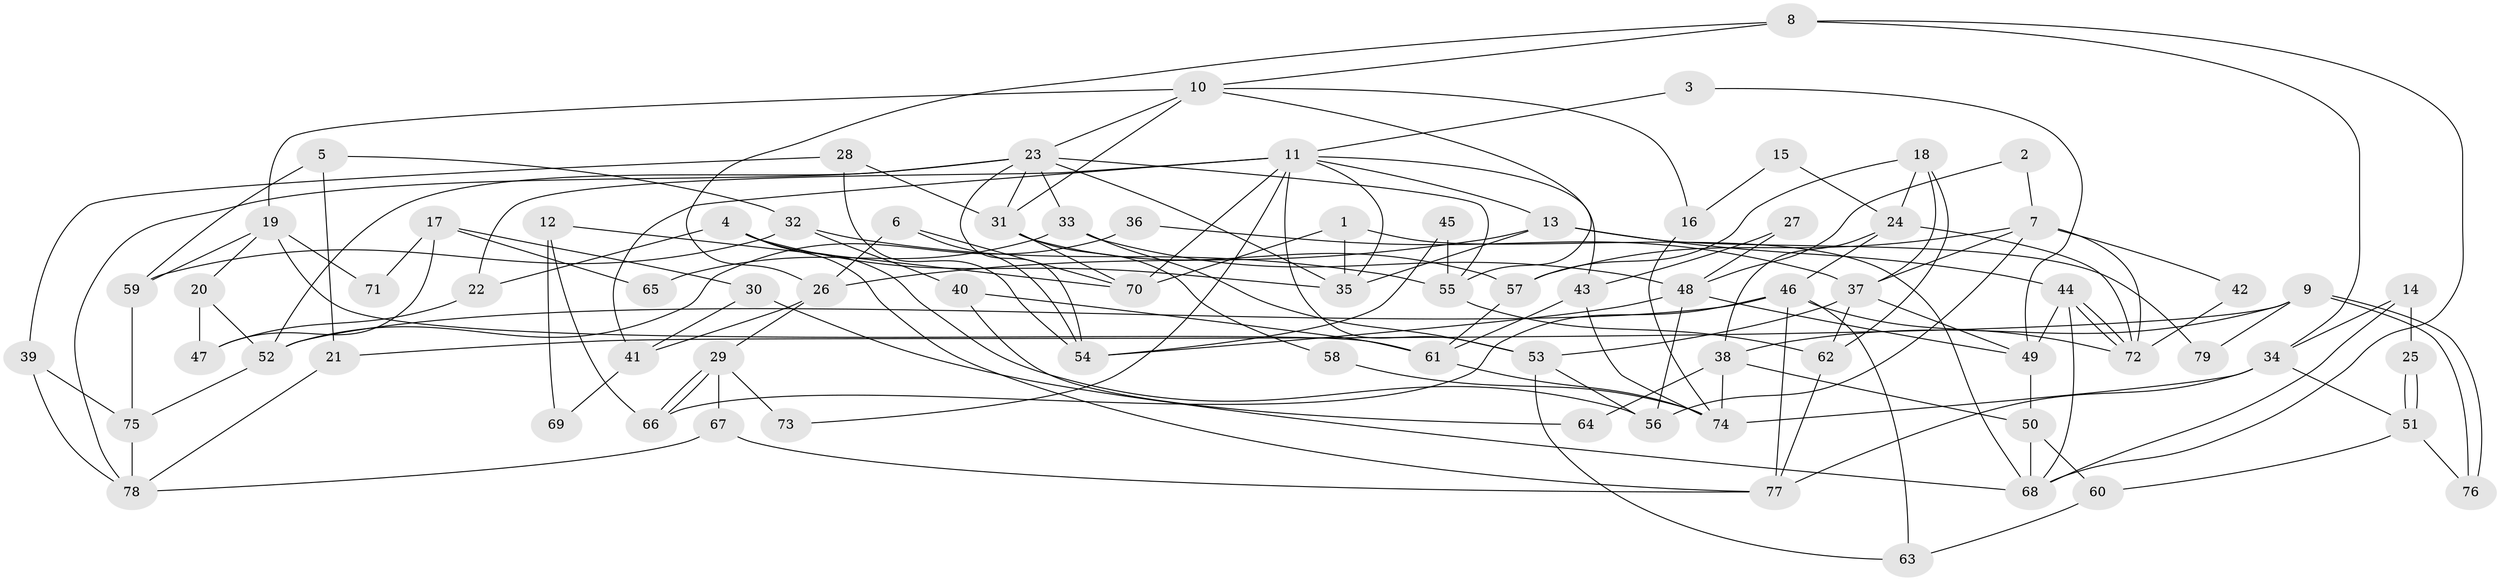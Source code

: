 // coarse degree distribution, {6: 0.14285714285714285, 2: 0.16326530612244897, 5: 0.24489795918367346, 3: 0.16326530612244897, 7: 0.04081632653061224, 4: 0.10204081632653061, 9: 0.04081632653061224, 10: 0.02040816326530612, 8: 0.08163265306122448}
// Generated by graph-tools (version 1.1) at 2025/23/03/03/25 07:23:59]
// undirected, 79 vertices, 158 edges
graph export_dot {
graph [start="1"]
  node [color=gray90,style=filled];
  1;
  2;
  3;
  4;
  5;
  6;
  7;
  8;
  9;
  10;
  11;
  12;
  13;
  14;
  15;
  16;
  17;
  18;
  19;
  20;
  21;
  22;
  23;
  24;
  25;
  26;
  27;
  28;
  29;
  30;
  31;
  32;
  33;
  34;
  35;
  36;
  37;
  38;
  39;
  40;
  41;
  42;
  43;
  44;
  45;
  46;
  47;
  48;
  49;
  50;
  51;
  52;
  53;
  54;
  55;
  56;
  57;
  58;
  59;
  60;
  61;
  62;
  63;
  64;
  65;
  66;
  67;
  68;
  69;
  70;
  71;
  72;
  73;
  74;
  75;
  76;
  77;
  78;
  79;
  1 -- 70;
  1 -- 68;
  1 -- 35;
  2 -- 48;
  2 -- 7;
  3 -- 11;
  3 -- 49;
  4 -- 56;
  4 -- 35;
  4 -- 22;
  4 -- 77;
  5 -- 21;
  5 -- 59;
  5 -- 32;
  6 -- 54;
  6 -- 26;
  6 -- 70;
  7 -- 57;
  7 -- 72;
  7 -- 37;
  7 -- 42;
  7 -- 56;
  8 -- 10;
  8 -- 34;
  8 -- 26;
  8 -- 68;
  9 -- 38;
  9 -- 76;
  9 -- 76;
  9 -- 21;
  9 -- 79;
  10 -- 55;
  10 -- 23;
  10 -- 16;
  10 -- 19;
  10 -- 31;
  11 -- 35;
  11 -- 53;
  11 -- 13;
  11 -- 22;
  11 -- 41;
  11 -- 43;
  11 -- 70;
  11 -- 73;
  12 -- 70;
  12 -- 66;
  12 -- 69;
  13 -- 26;
  13 -- 35;
  13 -- 44;
  13 -- 79;
  14 -- 34;
  14 -- 68;
  14 -- 25;
  15 -- 16;
  15 -- 24;
  16 -- 74;
  17 -- 47;
  17 -- 30;
  17 -- 65;
  17 -- 71;
  18 -- 37;
  18 -- 62;
  18 -- 24;
  18 -- 57;
  19 -- 61;
  19 -- 20;
  19 -- 59;
  19 -- 71;
  20 -- 52;
  20 -- 47;
  21 -- 78;
  22 -- 47;
  23 -- 31;
  23 -- 35;
  23 -- 33;
  23 -- 52;
  23 -- 54;
  23 -- 55;
  23 -- 78;
  24 -- 46;
  24 -- 38;
  24 -- 72;
  25 -- 51;
  25 -- 51;
  26 -- 29;
  26 -- 41;
  27 -- 48;
  27 -- 43;
  28 -- 31;
  28 -- 54;
  28 -- 39;
  29 -- 66;
  29 -- 66;
  29 -- 67;
  29 -- 73;
  30 -- 68;
  30 -- 41;
  31 -- 70;
  31 -- 57;
  31 -- 58;
  32 -- 55;
  32 -- 40;
  32 -- 59;
  33 -- 53;
  33 -- 48;
  33 -- 65;
  34 -- 74;
  34 -- 77;
  34 -- 51;
  36 -- 37;
  36 -- 52;
  37 -- 53;
  37 -- 49;
  37 -- 62;
  38 -- 50;
  38 -- 64;
  38 -- 74;
  39 -- 75;
  39 -- 78;
  40 -- 61;
  40 -- 64;
  41 -- 69;
  42 -- 72;
  43 -- 74;
  43 -- 61;
  44 -- 72;
  44 -- 72;
  44 -- 49;
  44 -- 68;
  45 -- 54;
  45 -- 55;
  46 -- 72;
  46 -- 52;
  46 -- 63;
  46 -- 66;
  46 -- 77;
  48 -- 49;
  48 -- 54;
  48 -- 56;
  49 -- 50;
  50 -- 68;
  50 -- 60;
  51 -- 60;
  51 -- 76;
  52 -- 75;
  53 -- 63;
  53 -- 56;
  55 -- 62;
  57 -- 61;
  58 -- 74;
  59 -- 75;
  60 -- 63;
  61 -- 74;
  62 -- 77;
  67 -- 78;
  67 -- 77;
  75 -- 78;
}
